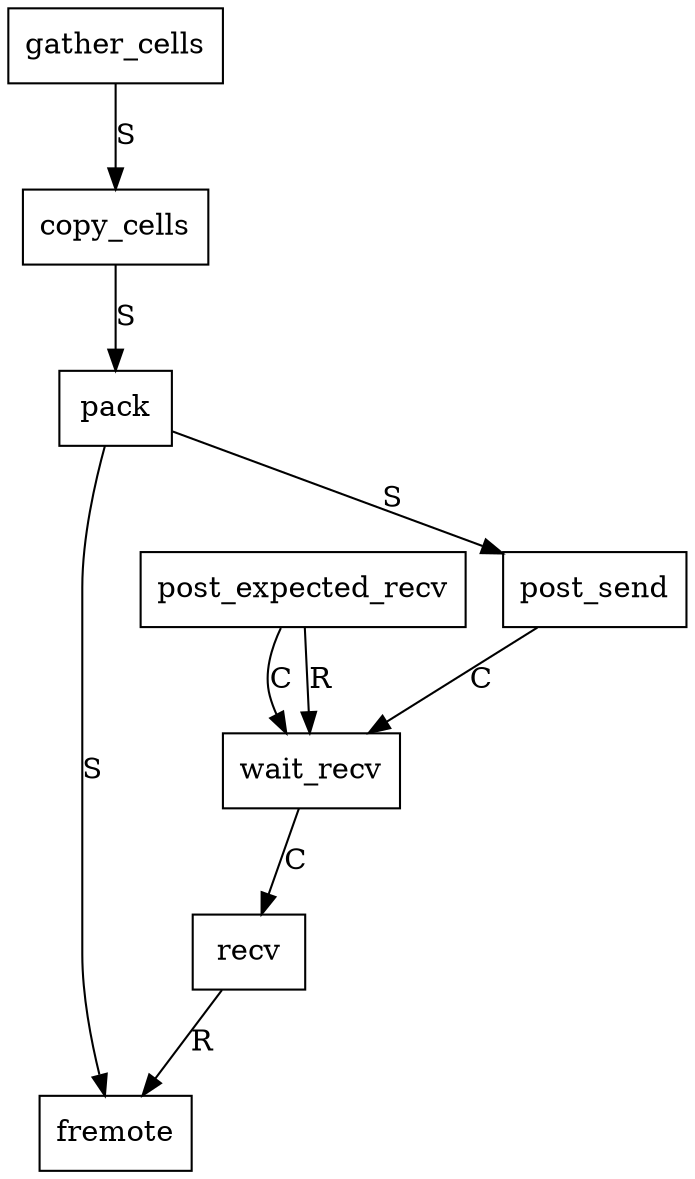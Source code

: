 digraph {
	{
		node [shape=box] 
		gather_cells->copy_cells->pack->post_send [label="S"];
		post_send->wait_recv->recv [label="C"];
		recv->fremote [label="R"];
		pack->fremote [label="S"];
		post_expected_recv->wait_recv [label="C"];
		post_expected_recv->wait_recv [label="R"];
	}
}